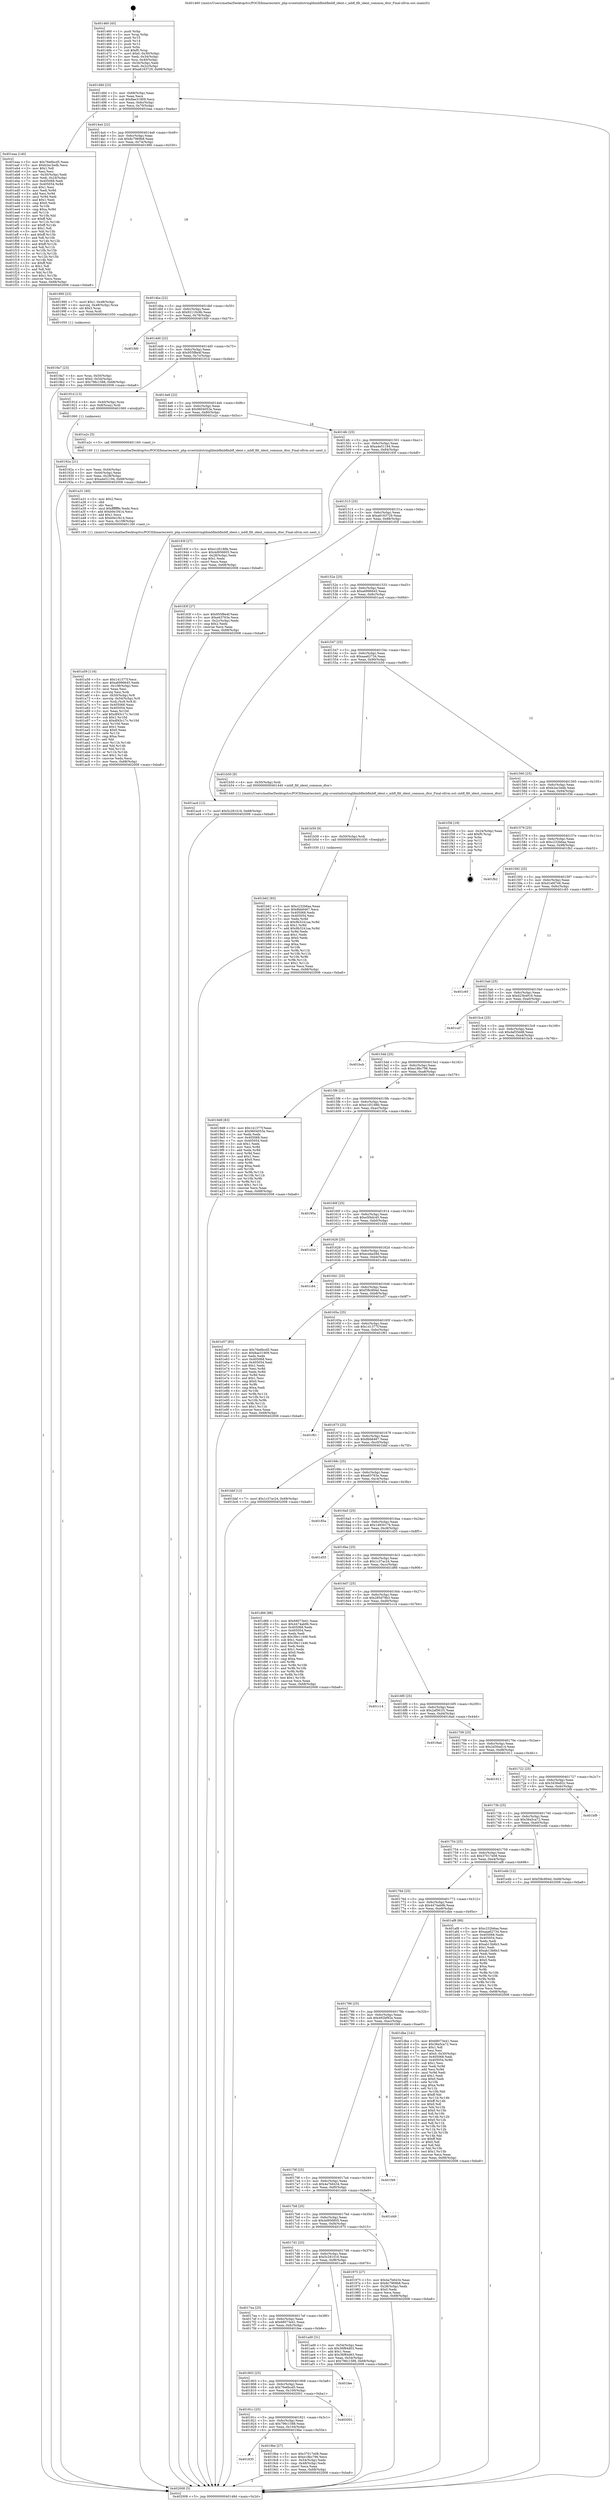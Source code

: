 digraph "0x401460" {
  label = "0x401460 (/mnt/c/Users/mathe/Desktop/tcc/POCII/binaries/extr_php-srcextmbstringlibmbflmbflmbfl_ident.c_mbfl_filt_ident_common_dtor_Final-ollvm.out::main(0))"
  labelloc = "t"
  node[shape=record]

  Entry [label="",width=0.3,height=0.3,shape=circle,fillcolor=black,style=filled]
  "0x40148d" [label="{
     0x40148d [23]\l
     | [instrs]\l
     &nbsp;&nbsp;0x40148d \<+3\>: mov -0x68(%rbp),%eax\l
     &nbsp;&nbsp;0x401490 \<+2\>: mov %eax,%ecx\l
     &nbsp;&nbsp;0x401492 \<+6\>: sub $0x8ae31909,%ecx\l
     &nbsp;&nbsp;0x401498 \<+3\>: mov %eax,-0x6c(%rbp)\l
     &nbsp;&nbsp;0x40149b \<+3\>: mov %ecx,-0x70(%rbp)\l
     &nbsp;&nbsp;0x40149e \<+6\>: je 0000000000401eaa \<main+0xa4a\>\l
  }"]
  "0x401eaa" [label="{
     0x401eaa [140]\l
     | [instrs]\l
     &nbsp;&nbsp;0x401eaa \<+5\>: mov $0x76e6bcd5,%eax\l
     &nbsp;&nbsp;0x401eaf \<+5\>: mov $0xb2ec3edb,%ecx\l
     &nbsp;&nbsp;0x401eb4 \<+2\>: mov $0x1,%dl\l
     &nbsp;&nbsp;0x401eb6 \<+2\>: xor %esi,%esi\l
     &nbsp;&nbsp;0x401eb8 \<+3\>: mov -0x30(%rbp),%edi\l
     &nbsp;&nbsp;0x401ebb \<+3\>: mov %edi,-0x24(%rbp)\l
     &nbsp;&nbsp;0x401ebe \<+7\>: mov 0x405068,%edi\l
     &nbsp;&nbsp;0x401ec5 \<+8\>: mov 0x405054,%r8d\l
     &nbsp;&nbsp;0x401ecd \<+3\>: sub $0x1,%esi\l
     &nbsp;&nbsp;0x401ed0 \<+3\>: mov %edi,%r9d\l
     &nbsp;&nbsp;0x401ed3 \<+3\>: add %esi,%r9d\l
     &nbsp;&nbsp;0x401ed6 \<+4\>: imul %r9d,%edi\l
     &nbsp;&nbsp;0x401eda \<+3\>: and $0x1,%edi\l
     &nbsp;&nbsp;0x401edd \<+3\>: cmp $0x0,%edi\l
     &nbsp;&nbsp;0x401ee0 \<+4\>: sete %r10b\l
     &nbsp;&nbsp;0x401ee4 \<+4\>: cmp $0xa,%r8d\l
     &nbsp;&nbsp;0x401ee8 \<+4\>: setl %r11b\l
     &nbsp;&nbsp;0x401eec \<+3\>: mov %r10b,%bl\l
     &nbsp;&nbsp;0x401eef \<+3\>: xor $0xff,%bl\l
     &nbsp;&nbsp;0x401ef2 \<+3\>: mov %r11b,%r14b\l
     &nbsp;&nbsp;0x401ef5 \<+4\>: xor $0xff,%r14b\l
     &nbsp;&nbsp;0x401ef9 \<+3\>: xor $0x1,%dl\l
     &nbsp;&nbsp;0x401efc \<+3\>: mov %bl,%r15b\l
     &nbsp;&nbsp;0x401eff \<+4\>: and $0xff,%r15b\l
     &nbsp;&nbsp;0x401f03 \<+3\>: and %dl,%r10b\l
     &nbsp;&nbsp;0x401f06 \<+3\>: mov %r14b,%r12b\l
     &nbsp;&nbsp;0x401f09 \<+4\>: and $0xff,%r12b\l
     &nbsp;&nbsp;0x401f0d \<+3\>: and %dl,%r11b\l
     &nbsp;&nbsp;0x401f10 \<+3\>: or %r10b,%r15b\l
     &nbsp;&nbsp;0x401f13 \<+3\>: or %r11b,%r12b\l
     &nbsp;&nbsp;0x401f16 \<+3\>: xor %r12b,%r15b\l
     &nbsp;&nbsp;0x401f19 \<+3\>: or %r14b,%bl\l
     &nbsp;&nbsp;0x401f1c \<+3\>: xor $0xff,%bl\l
     &nbsp;&nbsp;0x401f1f \<+3\>: or $0x1,%dl\l
     &nbsp;&nbsp;0x401f22 \<+2\>: and %dl,%bl\l
     &nbsp;&nbsp;0x401f24 \<+3\>: or %bl,%r15b\l
     &nbsp;&nbsp;0x401f27 \<+4\>: test $0x1,%r15b\l
     &nbsp;&nbsp;0x401f2b \<+3\>: cmovne %ecx,%eax\l
     &nbsp;&nbsp;0x401f2e \<+3\>: mov %eax,-0x68(%rbp)\l
     &nbsp;&nbsp;0x401f31 \<+5\>: jmp 0000000000402008 \<main+0xba8\>\l
  }"]
  "0x4014a4" [label="{
     0x4014a4 [22]\l
     | [instrs]\l
     &nbsp;&nbsp;0x4014a4 \<+5\>: jmp 00000000004014a9 \<main+0x49\>\l
     &nbsp;&nbsp;0x4014a9 \<+3\>: mov -0x6c(%rbp),%eax\l
     &nbsp;&nbsp;0x4014ac \<+5\>: sub $0x8c7969b8,%eax\l
     &nbsp;&nbsp;0x4014b1 \<+3\>: mov %eax,-0x74(%rbp)\l
     &nbsp;&nbsp;0x4014b4 \<+6\>: je 0000000000401990 \<main+0x530\>\l
  }"]
  Exit [label="",width=0.3,height=0.3,shape=circle,fillcolor=black,style=filled,peripheries=2]
  "0x401990" [label="{
     0x401990 [23]\l
     | [instrs]\l
     &nbsp;&nbsp;0x401990 \<+7\>: movl $0x1,-0x48(%rbp)\l
     &nbsp;&nbsp;0x401997 \<+4\>: movslq -0x48(%rbp),%rax\l
     &nbsp;&nbsp;0x40199b \<+4\>: shl $0x3,%rax\l
     &nbsp;&nbsp;0x40199f \<+3\>: mov %rax,%rdi\l
     &nbsp;&nbsp;0x4019a2 \<+5\>: call 0000000000401050 \<malloc@plt\>\l
     | [calls]\l
     &nbsp;&nbsp;0x401050 \{1\} (unknown)\l
  }"]
  "0x4014ba" [label="{
     0x4014ba [22]\l
     | [instrs]\l
     &nbsp;&nbsp;0x4014ba \<+5\>: jmp 00000000004014bf \<main+0x5f\>\l
     &nbsp;&nbsp;0x4014bf \<+3\>: mov -0x6c(%rbp),%eax\l
     &nbsp;&nbsp;0x4014c2 \<+5\>: sub $0x92110c9b,%eax\l
     &nbsp;&nbsp;0x4014c7 \<+3\>: mov %eax,-0x78(%rbp)\l
     &nbsp;&nbsp;0x4014ca \<+6\>: je 0000000000401fd0 \<main+0xb70\>\l
  }"]
  "0x401b62" [label="{
     0x401b62 [93]\l
     | [instrs]\l
     &nbsp;&nbsp;0x401b62 \<+5\>: mov $0xc232b6aa,%eax\l
     &nbsp;&nbsp;0x401b67 \<+5\>: mov $0x8bb6467,%ecx\l
     &nbsp;&nbsp;0x401b6c \<+7\>: mov 0x405068,%edx\l
     &nbsp;&nbsp;0x401b73 \<+7\>: mov 0x405054,%esi\l
     &nbsp;&nbsp;0x401b7a \<+3\>: mov %edx,%r8d\l
     &nbsp;&nbsp;0x401b7d \<+7\>: sub $0x9b3241aa,%r8d\l
     &nbsp;&nbsp;0x401b84 \<+4\>: sub $0x1,%r8d\l
     &nbsp;&nbsp;0x401b88 \<+7\>: add $0x9b3241aa,%r8d\l
     &nbsp;&nbsp;0x401b8f \<+4\>: imul %r8d,%edx\l
     &nbsp;&nbsp;0x401b93 \<+3\>: and $0x1,%edx\l
     &nbsp;&nbsp;0x401b96 \<+3\>: cmp $0x0,%edx\l
     &nbsp;&nbsp;0x401b99 \<+4\>: sete %r9b\l
     &nbsp;&nbsp;0x401b9d \<+3\>: cmp $0xa,%esi\l
     &nbsp;&nbsp;0x401ba0 \<+4\>: setl %r10b\l
     &nbsp;&nbsp;0x401ba4 \<+3\>: mov %r9b,%r11b\l
     &nbsp;&nbsp;0x401ba7 \<+3\>: and %r10b,%r11b\l
     &nbsp;&nbsp;0x401baa \<+3\>: xor %r10b,%r9b\l
     &nbsp;&nbsp;0x401bad \<+3\>: or %r9b,%r11b\l
     &nbsp;&nbsp;0x401bb0 \<+4\>: test $0x1,%r11b\l
     &nbsp;&nbsp;0x401bb4 \<+3\>: cmovne %ecx,%eax\l
     &nbsp;&nbsp;0x401bb7 \<+3\>: mov %eax,-0x68(%rbp)\l
     &nbsp;&nbsp;0x401bba \<+5\>: jmp 0000000000402008 \<main+0xba8\>\l
  }"]
  "0x401fd0" [label="{
     0x401fd0\l
  }", style=dashed]
  "0x4014d0" [label="{
     0x4014d0 [22]\l
     | [instrs]\l
     &nbsp;&nbsp;0x4014d0 \<+5\>: jmp 00000000004014d5 \<main+0x75\>\l
     &nbsp;&nbsp;0x4014d5 \<+3\>: mov -0x6c(%rbp),%eax\l
     &nbsp;&nbsp;0x4014d8 \<+5\>: sub $0x955f8e4f,%eax\l
     &nbsp;&nbsp;0x4014dd \<+3\>: mov %eax,-0x7c(%rbp)\l
     &nbsp;&nbsp;0x4014e0 \<+6\>: je 000000000040191d \<main+0x4bd\>\l
  }"]
  "0x401b59" [label="{
     0x401b59 [9]\l
     | [instrs]\l
     &nbsp;&nbsp;0x401b59 \<+4\>: mov -0x50(%rbp),%rdi\l
     &nbsp;&nbsp;0x401b5d \<+5\>: call 0000000000401030 \<free@plt\>\l
     | [calls]\l
     &nbsp;&nbsp;0x401030 \{1\} (unknown)\l
  }"]
  "0x40191d" [label="{
     0x40191d [13]\l
     | [instrs]\l
     &nbsp;&nbsp;0x40191d \<+4\>: mov -0x40(%rbp),%rax\l
     &nbsp;&nbsp;0x401921 \<+4\>: mov 0x8(%rax),%rdi\l
     &nbsp;&nbsp;0x401925 \<+5\>: call 0000000000401060 \<atoi@plt\>\l
     | [calls]\l
     &nbsp;&nbsp;0x401060 \{1\} (unknown)\l
  }"]
  "0x4014e6" [label="{
     0x4014e6 [22]\l
     | [instrs]\l
     &nbsp;&nbsp;0x4014e6 \<+5\>: jmp 00000000004014eb \<main+0x8b\>\l
     &nbsp;&nbsp;0x4014eb \<+3\>: mov -0x6c(%rbp),%eax\l
     &nbsp;&nbsp;0x4014ee \<+5\>: sub $0x9604053e,%eax\l
     &nbsp;&nbsp;0x4014f3 \<+3\>: mov %eax,-0x80(%rbp)\l
     &nbsp;&nbsp;0x4014f6 \<+6\>: je 0000000000401a2c \<main+0x5cc\>\l
  }"]
  "0x401a59" [label="{
     0x401a59 [116]\l
     | [instrs]\l
     &nbsp;&nbsp;0x401a59 \<+5\>: mov $0x141377f,%ecx\l
     &nbsp;&nbsp;0x401a5e \<+5\>: mov $0xa6996645,%edx\l
     &nbsp;&nbsp;0x401a63 \<+6\>: mov -0x108(%rbp),%esi\l
     &nbsp;&nbsp;0x401a69 \<+3\>: imul %eax,%esi\l
     &nbsp;&nbsp;0x401a6c \<+3\>: movslq %esi,%rdi\l
     &nbsp;&nbsp;0x401a6f \<+4\>: mov -0x50(%rbp),%r8\l
     &nbsp;&nbsp;0x401a73 \<+4\>: movslq -0x54(%rbp),%r9\l
     &nbsp;&nbsp;0x401a77 \<+4\>: mov %rdi,(%r8,%r9,8)\l
     &nbsp;&nbsp;0x401a7b \<+7\>: mov 0x405068,%eax\l
     &nbsp;&nbsp;0x401a82 \<+7\>: mov 0x405054,%esi\l
     &nbsp;&nbsp;0x401a89 \<+3\>: mov %eax,%r10d\l
     &nbsp;&nbsp;0x401a8c \<+7\>: add $0xdf45c17c,%r10d\l
     &nbsp;&nbsp;0x401a93 \<+4\>: sub $0x1,%r10d\l
     &nbsp;&nbsp;0x401a97 \<+7\>: sub $0xdf45c17c,%r10d\l
     &nbsp;&nbsp;0x401a9e \<+4\>: imul %r10d,%eax\l
     &nbsp;&nbsp;0x401aa2 \<+3\>: and $0x1,%eax\l
     &nbsp;&nbsp;0x401aa5 \<+3\>: cmp $0x0,%eax\l
     &nbsp;&nbsp;0x401aa8 \<+4\>: sete %r11b\l
     &nbsp;&nbsp;0x401aac \<+3\>: cmp $0xa,%esi\l
     &nbsp;&nbsp;0x401aaf \<+3\>: setl %bl\l
     &nbsp;&nbsp;0x401ab2 \<+3\>: mov %r11b,%r14b\l
     &nbsp;&nbsp;0x401ab5 \<+3\>: and %bl,%r14b\l
     &nbsp;&nbsp;0x401ab8 \<+3\>: xor %bl,%r11b\l
     &nbsp;&nbsp;0x401abb \<+3\>: or %r11b,%r14b\l
     &nbsp;&nbsp;0x401abe \<+4\>: test $0x1,%r14b\l
     &nbsp;&nbsp;0x401ac2 \<+3\>: cmovne %edx,%ecx\l
     &nbsp;&nbsp;0x401ac5 \<+3\>: mov %ecx,-0x68(%rbp)\l
     &nbsp;&nbsp;0x401ac8 \<+5\>: jmp 0000000000402008 \<main+0xba8\>\l
  }"]
  "0x401a2c" [label="{
     0x401a2c [5]\l
     | [instrs]\l
     &nbsp;&nbsp;0x401a2c \<+5\>: call 0000000000401160 \<next_i\>\l
     | [calls]\l
     &nbsp;&nbsp;0x401160 \{1\} (/mnt/c/Users/mathe/Desktop/tcc/POCII/binaries/extr_php-srcextmbstringlibmbflmbflmbfl_ident.c_mbfl_filt_ident_common_dtor_Final-ollvm.out::next_i)\l
  }"]
  "0x4014fc" [label="{
     0x4014fc [25]\l
     | [instrs]\l
     &nbsp;&nbsp;0x4014fc \<+5\>: jmp 0000000000401501 \<main+0xa1\>\l
     &nbsp;&nbsp;0x401501 \<+3\>: mov -0x6c(%rbp),%eax\l
     &nbsp;&nbsp;0x401504 \<+5\>: sub $0xa4e51194,%eax\l
     &nbsp;&nbsp;0x401509 \<+6\>: mov %eax,-0x84(%rbp)\l
     &nbsp;&nbsp;0x40150f \<+6\>: je 000000000040193f \<main+0x4df\>\l
  }"]
  "0x401a31" [label="{
     0x401a31 [40]\l
     | [instrs]\l
     &nbsp;&nbsp;0x401a31 \<+5\>: mov $0x2,%ecx\l
     &nbsp;&nbsp;0x401a36 \<+1\>: cltd\l
     &nbsp;&nbsp;0x401a37 \<+2\>: idiv %ecx\l
     &nbsp;&nbsp;0x401a39 \<+6\>: imul $0xfffffffe,%edx,%ecx\l
     &nbsp;&nbsp;0x401a3f \<+6\>: add $0xb0e1f414,%ecx\l
     &nbsp;&nbsp;0x401a45 \<+3\>: add $0x1,%ecx\l
     &nbsp;&nbsp;0x401a48 \<+6\>: sub $0xb0e1f414,%ecx\l
     &nbsp;&nbsp;0x401a4e \<+6\>: mov %ecx,-0x108(%rbp)\l
     &nbsp;&nbsp;0x401a54 \<+5\>: call 0000000000401160 \<next_i\>\l
     | [calls]\l
     &nbsp;&nbsp;0x401160 \{1\} (/mnt/c/Users/mathe/Desktop/tcc/POCII/binaries/extr_php-srcextmbstringlibmbflmbflmbfl_ident.c_mbfl_filt_ident_common_dtor_Final-ollvm.out::next_i)\l
  }"]
  "0x40193f" [label="{
     0x40193f [27]\l
     | [instrs]\l
     &nbsp;&nbsp;0x40193f \<+5\>: mov $0xe1d5188b,%eax\l
     &nbsp;&nbsp;0x401944 \<+5\>: mov $0x4d956605,%ecx\l
     &nbsp;&nbsp;0x401949 \<+3\>: mov -0x28(%rbp),%edx\l
     &nbsp;&nbsp;0x40194c \<+3\>: cmp $0x1,%edx\l
     &nbsp;&nbsp;0x40194f \<+3\>: cmovl %ecx,%eax\l
     &nbsp;&nbsp;0x401952 \<+3\>: mov %eax,-0x68(%rbp)\l
     &nbsp;&nbsp;0x401955 \<+5\>: jmp 0000000000402008 \<main+0xba8\>\l
  }"]
  "0x401515" [label="{
     0x401515 [25]\l
     | [instrs]\l
     &nbsp;&nbsp;0x401515 \<+5\>: jmp 000000000040151a \<main+0xba\>\l
     &nbsp;&nbsp;0x40151a \<+3\>: mov -0x6c(%rbp),%eax\l
     &nbsp;&nbsp;0x40151d \<+5\>: sub $0xa6163729,%eax\l
     &nbsp;&nbsp;0x401522 \<+6\>: mov %eax,-0x88(%rbp)\l
     &nbsp;&nbsp;0x401528 \<+6\>: je 000000000040183f \<main+0x3df\>\l
  }"]
  "0x401835" [label="{
     0x401835\l
  }", style=dashed]
  "0x40183f" [label="{
     0x40183f [27]\l
     | [instrs]\l
     &nbsp;&nbsp;0x40183f \<+5\>: mov $0x955f8e4f,%eax\l
     &nbsp;&nbsp;0x401844 \<+5\>: mov $0xe63763e,%ecx\l
     &nbsp;&nbsp;0x401849 \<+3\>: mov -0x2c(%rbp),%edx\l
     &nbsp;&nbsp;0x40184c \<+3\>: cmp $0x2,%edx\l
     &nbsp;&nbsp;0x40184f \<+3\>: cmovne %ecx,%eax\l
     &nbsp;&nbsp;0x401852 \<+3\>: mov %eax,-0x68(%rbp)\l
     &nbsp;&nbsp;0x401855 \<+5\>: jmp 0000000000402008 \<main+0xba8\>\l
  }"]
  "0x40152e" [label="{
     0x40152e [25]\l
     | [instrs]\l
     &nbsp;&nbsp;0x40152e \<+5\>: jmp 0000000000401533 \<main+0xd3\>\l
     &nbsp;&nbsp;0x401533 \<+3\>: mov -0x6c(%rbp),%eax\l
     &nbsp;&nbsp;0x401536 \<+5\>: sub $0xa6996645,%eax\l
     &nbsp;&nbsp;0x40153b \<+6\>: mov %eax,-0x8c(%rbp)\l
     &nbsp;&nbsp;0x401541 \<+6\>: je 0000000000401acd \<main+0x66d\>\l
  }"]
  "0x402008" [label="{
     0x402008 [5]\l
     | [instrs]\l
     &nbsp;&nbsp;0x402008 \<+5\>: jmp 000000000040148d \<main+0x2d\>\l
  }"]
  "0x401460" [label="{
     0x401460 [45]\l
     | [instrs]\l
     &nbsp;&nbsp;0x401460 \<+1\>: push %rbp\l
     &nbsp;&nbsp;0x401461 \<+3\>: mov %rsp,%rbp\l
     &nbsp;&nbsp;0x401464 \<+2\>: push %r15\l
     &nbsp;&nbsp;0x401466 \<+2\>: push %r14\l
     &nbsp;&nbsp;0x401468 \<+2\>: push %r12\l
     &nbsp;&nbsp;0x40146a \<+1\>: push %rbx\l
     &nbsp;&nbsp;0x40146b \<+7\>: sub $0xf0,%rsp\l
     &nbsp;&nbsp;0x401472 \<+7\>: movl $0x0,-0x30(%rbp)\l
     &nbsp;&nbsp;0x401479 \<+3\>: mov %edi,-0x34(%rbp)\l
     &nbsp;&nbsp;0x40147c \<+4\>: mov %rsi,-0x40(%rbp)\l
     &nbsp;&nbsp;0x401480 \<+3\>: mov -0x34(%rbp),%edi\l
     &nbsp;&nbsp;0x401483 \<+3\>: mov %edi,-0x2c(%rbp)\l
     &nbsp;&nbsp;0x401486 \<+7\>: movl $0xa6163729,-0x68(%rbp)\l
  }"]
  "0x40192a" [label="{
     0x40192a [21]\l
     | [instrs]\l
     &nbsp;&nbsp;0x40192a \<+3\>: mov %eax,-0x44(%rbp)\l
     &nbsp;&nbsp;0x40192d \<+3\>: mov -0x44(%rbp),%eax\l
     &nbsp;&nbsp;0x401930 \<+3\>: mov %eax,-0x28(%rbp)\l
     &nbsp;&nbsp;0x401933 \<+7\>: movl $0xa4e51194,-0x68(%rbp)\l
     &nbsp;&nbsp;0x40193a \<+5\>: jmp 0000000000402008 \<main+0xba8\>\l
  }"]
  "0x4019be" [label="{
     0x4019be [27]\l
     | [instrs]\l
     &nbsp;&nbsp;0x4019be \<+5\>: mov $0x37017e08,%eax\l
     &nbsp;&nbsp;0x4019c3 \<+5\>: mov $0xe18bc796,%ecx\l
     &nbsp;&nbsp;0x4019c8 \<+3\>: mov -0x54(%rbp),%edx\l
     &nbsp;&nbsp;0x4019cb \<+3\>: cmp -0x48(%rbp),%edx\l
     &nbsp;&nbsp;0x4019ce \<+3\>: cmovl %ecx,%eax\l
     &nbsp;&nbsp;0x4019d1 \<+3\>: mov %eax,-0x68(%rbp)\l
     &nbsp;&nbsp;0x4019d4 \<+5\>: jmp 0000000000402008 \<main+0xba8\>\l
  }"]
  "0x401acd" [label="{
     0x401acd [12]\l
     | [instrs]\l
     &nbsp;&nbsp;0x401acd \<+7\>: movl $0x5c281016,-0x68(%rbp)\l
     &nbsp;&nbsp;0x401ad4 \<+5\>: jmp 0000000000402008 \<main+0xba8\>\l
  }"]
  "0x401547" [label="{
     0x401547 [25]\l
     | [instrs]\l
     &nbsp;&nbsp;0x401547 \<+5\>: jmp 000000000040154c \<main+0xec\>\l
     &nbsp;&nbsp;0x40154c \<+3\>: mov -0x6c(%rbp),%eax\l
     &nbsp;&nbsp;0x40154f \<+5\>: sub $0xaaa62734,%eax\l
     &nbsp;&nbsp;0x401554 \<+6\>: mov %eax,-0x90(%rbp)\l
     &nbsp;&nbsp;0x40155a \<+6\>: je 0000000000401b50 \<main+0x6f0\>\l
  }"]
  "0x40181c" [label="{
     0x40181c [25]\l
     | [instrs]\l
     &nbsp;&nbsp;0x40181c \<+5\>: jmp 0000000000401821 \<main+0x3c1\>\l
     &nbsp;&nbsp;0x401821 \<+3\>: mov -0x6c(%rbp),%eax\l
     &nbsp;&nbsp;0x401824 \<+5\>: sub $0x796c1588,%eax\l
     &nbsp;&nbsp;0x401829 \<+6\>: mov %eax,-0x104(%rbp)\l
     &nbsp;&nbsp;0x40182f \<+6\>: je 00000000004019be \<main+0x55e\>\l
  }"]
  "0x401b50" [label="{
     0x401b50 [9]\l
     | [instrs]\l
     &nbsp;&nbsp;0x401b50 \<+4\>: mov -0x50(%rbp),%rdi\l
     &nbsp;&nbsp;0x401b54 \<+5\>: call 0000000000401440 \<mbfl_filt_ident_common_dtor\>\l
     | [calls]\l
     &nbsp;&nbsp;0x401440 \{1\} (/mnt/c/Users/mathe/Desktop/tcc/POCII/binaries/extr_php-srcextmbstringlibmbflmbflmbfl_ident.c_mbfl_filt_ident_common_dtor_Final-ollvm.out::mbfl_filt_ident_common_dtor)\l
  }"]
  "0x401560" [label="{
     0x401560 [25]\l
     | [instrs]\l
     &nbsp;&nbsp;0x401560 \<+5\>: jmp 0000000000401565 \<main+0x105\>\l
     &nbsp;&nbsp;0x401565 \<+3\>: mov -0x6c(%rbp),%eax\l
     &nbsp;&nbsp;0x401568 \<+5\>: sub $0xb2ec3edb,%eax\l
     &nbsp;&nbsp;0x40156d \<+6\>: mov %eax,-0x94(%rbp)\l
     &nbsp;&nbsp;0x401573 \<+6\>: je 0000000000401f36 \<main+0xad6\>\l
  }"]
  "0x402001" [label="{
     0x402001\l
  }", style=dashed]
  "0x401f36" [label="{
     0x401f36 [19]\l
     | [instrs]\l
     &nbsp;&nbsp;0x401f36 \<+3\>: mov -0x24(%rbp),%eax\l
     &nbsp;&nbsp;0x401f39 \<+7\>: add $0xf0,%rsp\l
     &nbsp;&nbsp;0x401f40 \<+1\>: pop %rbx\l
     &nbsp;&nbsp;0x401f41 \<+2\>: pop %r12\l
     &nbsp;&nbsp;0x401f43 \<+2\>: pop %r14\l
     &nbsp;&nbsp;0x401f45 \<+2\>: pop %r15\l
     &nbsp;&nbsp;0x401f47 \<+1\>: pop %rbp\l
     &nbsp;&nbsp;0x401f48 \<+1\>: ret\l
  }"]
  "0x401579" [label="{
     0x401579 [25]\l
     | [instrs]\l
     &nbsp;&nbsp;0x401579 \<+5\>: jmp 000000000040157e \<main+0x11e\>\l
     &nbsp;&nbsp;0x40157e \<+3\>: mov -0x6c(%rbp),%eax\l
     &nbsp;&nbsp;0x401581 \<+5\>: sub $0xc232b6aa,%eax\l
     &nbsp;&nbsp;0x401586 \<+6\>: mov %eax,-0x98(%rbp)\l
     &nbsp;&nbsp;0x40158c \<+6\>: je 0000000000401fb2 \<main+0xb52\>\l
  }"]
  "0x401803" [label="{
     0x401803 [25]\l
     | [instrs]\l
     &nbsp;&nbsp;0x401803 \<+5\>: jmp 0000000000401808 \<main+0x3a8\>\l
     &nbsp;&nbsp;0x401808 \<+3\>: mov -0x6c(%rbp),%eax\l
     &nbsp;&nbsp;0x40180b \<+5\>: sub $0x76e6bcd5,%eax\l
     &nbsp;&nbsp;0x401810 \<+6\>: mov %eax,-0x100(%rbp)\l
     &nbsp;&nbsp;0x401816 \<+6\>: je 0000000000402001 \<main+0xba1\>\l
  }"]
  "0x401fb2" [label="{
     0x401fb2\l
  }", style=dashed]
  "0x401592" [label="{
     0x401592 [25]\l
     | [instrs]\l
     &nbsp;&nbsp;0x401592 \<+5\>: jmp 0000000000401597 \<main+0x137\>\l
     &nbsp;&nbsp;0x401597 \<+3\>: mov -0x6c(%rbp),%eax\l
     &nbsp;&nbsp;0x40159a \<+5\>: sub $0xd1efd7e8,%eax\l
     &nbsp;&nbsp;0x40159f \<+6\>: mov %eax,-0x9c(%rbp)\l
     &nbsp;&nbsp;0x4015a5 \<+6\>: je 0000000000401c65 \<main+0x805\>\l
  }"]
  "0x401fee" [label="{
     0x401fee\l
  }", style=dashed]
  "0x401c65" [label="{
     0x401c65\l
  }", style=dashed]
  "0x4015ab" [label="{
     0x4015ab [25]\l
     | [instrs]\l
     &nbsp;&nbsp;0x4015ab \<+5\>: jmp 00000000004015b0 \<main+0x150\>\l
     &nbsp;&nbsp;0x4015b0 \<+3\>: mov -0x6c(%rbp),%eax\l
     &nbsp;&nbsp;0x4015b3 \<+5\>: sub $0xd23b4916,%eax\l
     &nbsp;&nbsp;0x4015b8 \<+6\>: mov %eax,-0xa0(%rbp)\l
     &nbsp;&nbsp;0x4015be \<+6\>: je 0000000000401cd7 \<main+0x877\>\l
  }"]
  "0x4017ea" [label="{
     0x4017ea [25]\l
     | [instrs]\l
     &nbsp;&nbsp;0x4017ea \<+5\>: jmp 00000000004017ef \<main+0x38f\>\l
     &nbsp;&nbsp;0x4017ef \<+3\>: mov -0x6c(%rbp),%eax\l
     &nbsp;&nbsp;0x4017f2 \<+5\>: sub $0x68073e41,%eax\l
     &nbsp;&nbsp;0x4017f7 \<+6\>: mov %eax,-0xfc(%rbp)\l
     &nbsp;&nbsp;0x4017fd \<+6\>: je 0000000000401fee \<main+0xb8e\>\l
  }"]
  "0x401cd7" [label="{
     0x401cd7\l
  }", style=dashed]
  "0x4015c4" [label="{
     0x4015c4 [25]\l
     | [instrs]\l
     &nbsp;&nbsp;0x4015c4 \<+5\>: jmp 00000000004015c9 \<main+0x169\>\l
     &nbsp;&nbsp;0x4015c9 \<+3\>: mov -0x6c(%rbp),%eax\l
     &nbsp;&nbsp;0x4015cc \<+5\>: sub $0xdaf35dd8,%eax\l
     &nbsp;&nbsp;0x4015d1 \<+6\>: mov %eax,-0xa4(%rbp)\l
     &nbsp;&nbsp;0x4015d7 \<+6\>: je 0000000000401bcb \<main+0x76b\>\l
  }"]
  "0x401ad9" [label="{
     0x401ad9 [31]\l
     | [instrs]\l
     &nbsp;&nbsp;0x401ad9 \<+3\>: mov -0x54(%rbp),%eax\l
     &nbsp;&nbsp;0x401adc \<+5\>: sub $0x36f84d63,%eax\l
     &nbsp;&nbsp;0x401ae1 \<+3\>: add $0x1,%eax\l
     &nbsp;&nbsp;0x401ae4 \<+5\>: add $0x36f84d63,%eax\l
     &nbsp;&nbsp;0x401ae9 \<+3\>: mov %eax,-0x54(%rbp)\l
     &nbsp;&nbsp;0x401aec \<+7\>: movl $0x796c1588,-0x68(%rbp)\l
     &nbsp;&nbsp;0x401af3 \<+5\>: jmp 0000000000402008 \<main+0xba8\>\l
  }"]
  "0x401bcb" [label="{
     0x401bcb\l
  }", style=dashed]
  "0x4015dd" [label="{
     0x4015dd [25]\l
     | [instrs]\l
     &nbsp;&nbsp;0x4015dd \<+5\>: jmp 00000000004015e2 \<main+0x182\>\l
     &nbsp;&nbsp;0x4015e2 \<+3\>: mov -0x6c(%rbp),%eax\l
     &nbsp;&nbsp;0x4015e5 \<+5\>: sub $0xe18bc796,%eax\l
     &nbsp;&nbsp;0x4015ea \<+6\>: mov %eax,-0xa8(%rbp)\l
     &nbsp;&nbsp;0x4015f0 \<+6\>: je 00000000004019d9 \<main+0x579\>\l
  }"]
  "0x4019a7" [label="{
     0x4019a7 [23]\l
     | [instrs]\l
     &nbsp;&nbsp;0x4019a7 \<+4\>: mov %rax,-0x50(%rbp)\l
     &nbsp;&nbsp;0x4019ab \<+7\>: movl $0x0,-0x54(%rbp)\l
     &nbsp;&nbsp;0x4019b2 \<+7\>: movl $0x796c1588,-0x68(%rbp)\l
     &nbsp;&nbsp;0x4019b9 \<+5\>: jmp 0000000000402008 \<main+0xba8\>\l
  }"]
  "0x4019d9" [label="{
     0x4019d9 [83]\l
     | [instrs]\l
     &nbsp;&nbsp;0x4019d9 \<+5\>: mov $0x141377f,%eax\l
     &nbsp;&nbsp;0x4019de \<+5\>: mov $0x9604053e,%ecx\l
     &nbsp;&nbsp;0x4019e3 \<+2\>: xor %edx,%edx\l
     &nbsp;&nbsp;0x4019e5 \<+7\>: mov 0x405068,%esi\l
     &nbsp;&nbsp;0x4019ec \<+7\>: mov 0x405054,%edi\l
     &nbsp;&nbsp;0x4019f3 \<+3\>: sub $0x1,%edx\l
     &nbsp;&nbsp;0x4019f6 \<+3\>: mov %esi,%r8d\l
     &nbsp;&nbsp;0x4019f9 \<+3\>: add %edx,%r8d\l
     &nbsp;&nbsp;0x4019fc \<+4\>: imul %r8d,%esi\l
     &nbsp;&nbsp;0x401a00 \<+3\>: and $0x1,%esi\l
     &nbsp;&nbsp;0x401a03 \<+3\>: cmp $0x0,%esi\l
     &nbsp;&nbsp;0x401a06 \<+4\>: sete %r9b\l
     &nbsp;&nbsp;0x401a0a \<+3\>: cmp $0xa,%edi\l
     &nbsp;&nbsp;0x401a0d \<+4\>: setl %r10b\l
     &nbsp;&nbsp;0x401a11 \<+3\>: mov %r9b,%r11b\l
     &nbsp;&nbsp;0x401a14 \<+3\>: and %r10b,%r11b\l
     &nbsp;&nbsp;0x401a17 \<+3\>: xor %r10b,%r9b\l
     &nbsp;&nbsp;0x401a1a \<+3\>: or %r9b,%r11b\l
     &nbsp;&nbsp;0x401a1d \<+4\>: test $0x1,%r11b\l
     &nbsp;&nbsp;0x401a21 \<+3\>: cmovne %ecx,%eax\l
     &nbsp;&nbsp;0x401a24 \<+3\>: mov %eax,-0x68(%rbp)\l
     &nbsp;&nbsp;0x401a27 \<+5\>: jmp 0000000000402008 \<main+0xba8\>\l
  }"]
  "0x4015f6" [label="{
     0x4015f6 [25]\l
     | [instrs]\l
     &nbsp;&nbsp;0x4015f6 \<+5\>: jmp 00000000004015fb \<main+0x19b\>\l
     &nbsp;&nbsp;0x4015fb \<+3\>: mov -0x6c(%rbp),%eax\l
     &nbsp;&nbsp;0x4015fe \<+5\>: sub $0xe1d5188b,%eax\l
     &nbsp;&nbsp;0x401603 \<+6\>: mov %eax,-0xac(%rbp)\l
     &nbsp;&nbsp;0x401609 \<+6\>: je 000000000040195a \<main+0x4fa\>\l
  }"]
  "0x4017d1" [label="{
     0x4017d1 [25]\l
     | [instrs]\l
     &nbsp;&nbsp;0x4017d1 \<+5\>: jmp 00000000004017d6 \<main+0x376\>\l
     &nbsp;&nbsp;0x4017d6 \<+3\>: mov -0x6c(%rbp),%eax\l
     &nbsp;&nbsp;0x4017d9 \<+5\>: sub $0x5c281016,%eax\l
     &nbsp;&nbsp;0x4017de \<+6\>: mov %eax,-0xf8(%rbp)\l
     &nbsp;&nbsp;0x4017e4 \<+6\>: je 0000000000401ad9 \<main+0x679\>\l
  }"]
  "0x40195a" [label="{
     0x40195a\l
  }", style=dashed]
  "0x40160f" [label="{
     0x40160f [25]\l
     | [instrs]\l
     &nbsp;&nbsp;0x40160f \<+5\>: jmp 0000000000401614 \<main+0x1b4\>\l
     &nbsp;&nbsp;0x401614 \<+3\>: mov -0x6c(%rbp),%eax\l
     &nbsp;&nbsp;0x401617 \<+5\>: sub $0xe5f4dc45,%eax\l
     &nbsp;&nbsp;0x40161c \<+6\>: mov %eax,-0xb0(%rbp)\l
     &nbsp;&nbsp;0x401622 \<+6\>: je 0000000000401d3d \<main+0x8dd\>\l
  }"]
  "0x401975" [label="{
     0x401975 [27]\l
     | [instrs]\l
     &nbsp;&nbsp;0x401975 \<+5\>: mov $0x4a7b6434,%eax\l
     &nbsp;&nbsp;0x40197a \<+5\>: mov $0x8c7969b8,%ecx\l
     &nbsp;&nbsp;0x40197f \<+3\>: mov -0x28(%rbp),%edx\l
     &nbsp;&nbsp;0x401982 \<+3\>: cmp $0x0,%edx\l
     &nbsp;&nbsp;0x401985 \<+3\>: cmove %ecx,%eax\l
     &nbsp;&nbsp;0x401988 \<+3\>: mov %eax,-0x68(%rbp)\l
     &nbsp;&nbsp;0x40198b \<+5\>: jmp 0000000000402008 \<main+0xba8\>\l
  }"]
  "0x401d3d" [label="{
     0x401d3d\l
  }", style=dashed]
  "0x401628" [label="{
     0x401628 [25]\l
     | [instrs]\l
     &nbsp;&nbsp;0x401628 \<+5\>: jmp 000000000040162d \<main+0x1cd\>\l
     &nbsp;&nbsp;0x40162d \<+3\>: mov -0x6c(%rbp),%eax\l
     &nbsp;&nbsp;0x401630 \<+5\>: sub $0xeceba58d,%eax\l
     &nbsp;&nbsp;0x401635 \<+6\>: mov %eax,-0xb4(%rbp)\l
     &nbsp;&nbsp;0x40163b \<+6\>: je 0000000000401c84 \<main+0x824\>\l
  }"]
  "0x4017b8" [label="{
     0x4017b8 [25]\l
     | [instrs]\l
     &nbsp;&nbsp;0x4017b8 \<+5\>: jmp 00000000004017bd \<main+0x35d\>\l
     &nbsp;&nbsp;0x4017bd \<+3\>: mov -0x6c(%rbp),%eax\l
     &nbsp;&nbsp;0x4017c0 \<+5\>: sub $0x4d956605,%eax\l
     &nbsp;&nbsp;0x4017c5 \<+6\>: mov %eax,-0xf4(%rbp)\l
     &nbsp;&nbsp;0x4017cb \<+6\>: je 0000000000401975 \<main+0x515\>\l
  }"]
  "0x401c84" [label="{
     0x401c84\l
  }", style=dashed]
  "0x401641" [label="{
     0x401641 [25]\l
     | [instrs]\l
     &nbsp;&nbsp;0x401641 \<+5\>: jmp 0000000000401646 \<main+0x1e6\>\l
     &nbsp;&nbsp;0x401646 \<+3\>: mov -0x6c(%rbp),%eax\l
     &nbsp;&nbsp;0x401649 \<+5\>: sub $0xf38c894d,%eax\l
     &nbsp;&nbsp;0x40164e \<+6\>: mov %eax,-0xb8(%rbp)\l
     &nbsp;&nbsp;0x401654 \<+6\>: je 0000000000401e57 \<main+0x9f7\>\l
  }"]
  "0x401d49" [label="{
     0x401d49\l
  }", style=dashed]
  "0x401e57" [label="{
     0x401e57 [83]\l
     | [instrs]\l
     &nbsp;&nbsp;0x401e57 \<+5\>: mov $0x76e6bcd5,%eax\l
     &nbsp;&nbsp;0x401e5c \<+5\>: mov $0x8ae31909,%ecx\l
     &nbsp;&nbsp;0x401e61 \<+2\>: xor %edx,%edx\l
     &nbsp;&nbsp;0x401e63 \<+7\>: mov 0x405068,%esi\l
     &nbsp;&nbsp;0x401e6a \<+7\>: mov 0x405054,%edi\l
     &nbsp;&nbsp;0x401e71 \<+3\>: sub $0x1,%edx\l
     &nbsp;&nbsp;0x401e74 \<+3\>: mov %esi,%r8d\l
     &nbsp;&nbsp;0x401e77 \<+3\>: add %edx,%r8d\l
     &nbsp;&nbsp;0x401e7a \<+4\>: imul %r8d,%esi\l
     &nbsp;&nbsp;0x401e7e \<+3\>: and $0x1,%esi\l
     &nbsp;&nbsp;0x401e81 \<+3\>: cmp $0x0,%esi\l
     &nbsp;&nbsp;0x401e84 \<+4\>: sete %r9b\l
     &nbsp;&nbsp;0x401e88 \<+3\>: cmp $0xa,%edi\l
     &nbsp;&nbsp;0x401e8b \<+4\>: setl %r10b\l
     &nbsp;&nbsp;0x401e8f \<+3\>: mov %r9b,%r11b\l
     &nbsp;&nbsp;0x401e92 \<+3\>: and %r10b,%r11b\l
     &nbsp;&nbsp;0x401e95 \<+3\>: xor %r10b,%r9b\l
     &nbsp;&nbsp;0x401e98 \<+3\>: or %r9b,%r11b\l
     &nbsp;&nbsp;0x401e9b \<+4\>: test $0x1,%r11b\l
     &nbsp;&nbsp;0x401e9f \<+3\>: cmovne %ecx,%eax\l
     &nbsp;&nbsp;0x401ea2 \<+3\>: mov %eax,-0x68(%rbp)\l
     &nbsp;&nbsp;0x401ea5 \<+5\>: jmp 0000000000402008 \<main+0xba8\>\l
  }"]
  "0x40165a" [label="{
     0x40165a [25]\l
     | [instrs]\l
     &nbsp;&nbsp;0x40165a \<+5\>: jmp 000000000040165f \<main+0x1ff\>\l
     &nbsp;&nbsp;0x40165f \<+3\>: mov -0x6c(%rbp),%eax\l
     &nbsp;&nbsp;0x401662 \<+5\>: sub $0x141377f,%eax\l
     &nbsp;&nbsp;0x401667 \<+6\>: mov %eax,-0xbc(%rbp)\l
     &nbsp;&nbsp;0x40166d \<+6\>: je 0000000000401f61 \<main+0xb01\>\l
  }"]
  "0x40179f" [label="{
     0x40179f [25]\l
     | [instrs]\l
     &nbsp;&nbsp;0x40179f \<+5\>: jmp 00000000004017a4 \<main+0x344\>\l
     &nbsp;&nbsp;0x4017a4 \<+3\>: mov -0x6c(%rbp),%eax\l
     &nbsp;&nbsp;0x4017a7 \<+5\>: sub $0x4a7b6434,%eax\l
     &nbsp;&nbsp;0x4017ac \<+6\>: mov %eax,-0xf0(%rbp)\l
     &nbsp;&nbsp;0x4017b2 \<+6\>: je 0000000000401d49 \<main+0x8e9\>\l
  }"]
  "0x401f61" [label="{
     0x401f61\l
  }", style=dashed]
  "0x401673" [label="{
     0x401673 [25]\l
     | [instrs]\l
     &nbsp;&nbsp;0x401673 \<+5\>: jmp 0000000000401678 \<main+0x218\>\l
     &nbsp;&nbsp;0x401678 \<+3\>: mov -0x6c(%rbp),%eax\l
     &nbsp;&nbsp;0x40167b \<+5\>: sub $0x8bb6467,%eax\l
     &nbsp;&nbsp;0x401680 \<+6\>: mov %eax,-0xc0(%rbp)\l
     &nbsp;&nbsp;0x401686 \<+6\>: je 0000000000401bbf \<main+0x75f\>\l
  }"]
  "0x401f49" [label="{
     0x401f49\l
  }", style=dashed]
  "0x401bbf" [label="{
     0x401bbf [12]\l
     | [instrs]\l
     &nbsp;&nbsp;0x401bbf \<+7\>: movl $0x1c37ac24,-0x68(%rbp)\l
     &nbsp;&nbsp;0x401bc6 \<+5\>: jmp 0000000000402008 \<main+0xba8\>\l
  }"]
  "0x40168c" [label="{
     0x40168c [25]\l
     | [instrs]\l
     &nbsp;&nbsp;0x40168c \<+5\>: jmp 0000000000401691 \<main+0x231\>\l
     &nbsp;&nbsp;0x401691 \<+3\>: mov -0x6c(%rbp),%eax\l
     &nbsp;&nbsp;0x401694 \<+5\>: sub $0xe63763e,%eax\l
     &nbsp;&nbsp;0x401699 \<+6\>: mov %eax,-0xc4(%rbp)\l
     &nbsp;&nbsp;0x40169f \<+6\>: je 000000000040185a \<main+0x3fa\>\l
  }"]
  "0x401786" [label="{
     0x401786 [25]\l
     | [instrs]\l
     &nbsp;&nbsp;0x401786 \<+5\>: jmp 000000000040178b \<main+0x32b\>\l
     &nbsp;&nbsp;0x40178b \<+3\>: mov -0x6c(%rbp),%eax\l
     &nbsp;&nbsp;0x40178e \<+5\>: sub $0x492bf92e,%eax\l
     &nbsp;&nbsp;0x401793 \<+6\>: mov %eax,-0xec(%rbp)\l
     &nbsp;&nbsp;0x401799 \<+6\>: je 0000000000401f49 \<main+0xae9\>\l
  }"]
  "0x40185a" [label="{
     0x40185a\l
  }", style=dashed]
  "0x4016a5" [label="{
     0x4016a5 [25]\l
     | [instrs]\l
     &nbsp;&nbsp;0x4016a5 \<+5\>: jmp 00000000004016aa \<main+0x24a\>\l
     &nbsp;&nbsp;0x4016aa \<+3\>: mov -0x6c(%rbp),%eax\l
     &nbsp;&nbsp;0x4016ad \<+5\>: sub $0x14830176,%eax\l
     &nbsp;&nbsp;0x4016b2 \<+6\>: mov %eax,-0xc8(%rbp)\l
     &nbsp;&nbsp;0x4016b8 \<+6\>: je 0000000000401d55 \<main+0x8f5\>\l
  }"]
  "0x401dbe" [label="{
     0x401dbe [141]\l
     | [instrs]\l
     &nbsp;&nbsp;0x401dbe \<+5\>: mov $0x68073e41,%eax\l
     &nbsp;&nbsp;0x401dc3 \<+5\>: mov $0x36a5ca72,%ecx\l
     &nbsp;&nbsp;0x401dc8 \<+2\>: mov $0x1,%dl\l
     &nbsp;&nbsp;0x401dca \<+2\>: xor %esi,%esi\l
     &nbsp;&nbsp;0x401dcc \<+7\>: movl $0x0,-0x30(%rbp)\l
     &nbsp;&nbsp;0x401dd3 \<+7\>: mov 0x405068,%edi\l
     &nbsp;&nbsp;0x401dda \<+8\>: mov 0x405054,%r8d\l
     &nbsp;&nbsp;0x401de2 \<+3\>: sub $0x1,%esi\l
     &nbsp;&nbsp;0x401de5 \<+3\>: mov %edi,%r9d\l
     &nbsp;&nbsp;0x401de8 \<+3\>: add %esi,%r9d\l
     &nbsp;&nbsp;0x401deb \<+4\>: imul %r9d,%edi\l
     &nbsp;&nbsp;0x401def \<+3\>: and $0x1,%edi\l
     &nbsp;&nbsp;0x401df2 \<+3\>: cmp $0x0,%edi\l
     &nbsp;&nbsp;0x401df5 \<+4\>: sete %r10b\l
     &nbsp;&nbsp;0x401df9 \<+4\>: cmp $0xa,%r8d\l
     &nbsp;&nbsp;0x401dfd \<+4\>: setl %r11b\l
     &nbsp;&nbsp;0x401e01 \<+3\>: mov %r10b,%bl\l
     &nbsp;&nbsp;0x401e04 \<+3\>: xor $0xff,%bl\l
     &nbsp;&nbsp;0x401e07 \<+3\>: mov %r11b,%r14b\l
     &nbsp;&nbsp;0x401e0a \<+4\>: xor $0xff,%r14b\l
     &nbsp;&nbsp;0x401e0e \<+3\>: xor $0x0,%dl\l
     &nbsp;&nbsp;0x401e11 \<+3\>: mov %bl,%r15b\l
     &nbsp;&nbsp;0x401e14 \<+4\>: and $0x0,%r15b\l
     &nbsp;&nbsp;0x401e18 \<+3\>: and %dl,%r10b\l
     &nbsp;&nbsp;0x401e1b \<+3\>: mov %r14b,%r12b\l
     &nbsp;&nbsp;0x401e1e \<+4\>: and $0x0,%r12b\l
     &nbsp;&nbsp;0x401e22 \<+3\>: and %dl,%r11b\l
     &nbsp;&nbsp;0x401e25 \<+3\>: or %r10b,%r15b\l
     &nbsp;&nbsp;0x401e28 \<+3\>: or %r11b,%r12b\l
     &nbsp;&nbsp;0x401e2b \<+3\>: xor %r12b,%r15b\l
     &nbsp;&nbsp;0x401e2e \<+3\>: or %r14b,%bl\l
     &nbsp;&nbsp;0x401e31 \<+3\>: xor $0xff,%bl\l
     &nbsp;&nbsp;0x401e34 \<+3\>: or $0x0,%dl\l
     &nbsp;&nbsp;0x401e37 \<+2\>: and %dl,%bl\l
     &nbsp;&nbsp;0x401e39 \<+3\>: or %bl,%r15b\l
     &nbsp;&nbsp;0x401e3c \<+4\>: test $0x1,%r15b\l
     &nbsp;&nbsp;0x401e40 \<+3\>: cmovne %ecx,%eax\l
     &nbsp;&nbsp;0x401e43 \<+3\>: mov %eax,-0x68(%rbp)\l
     &nbsp;&nbsp;0x401e46 \<+5\>: jmp 0000000000402008 \<main+0xba8\>\l
  }"]
  "0x401d55" [label="{
     0x401d55\l
  }", style=dashed]
  "0x4016be" [label="{
     0x4016be [25]\l
     | [instrs]\l
     &nbsp;&nbsp;0x4016be \<+5\>: jmp 00000000004016c3 \<main+0x263\>\l
     &nbsp;&nbsp;0x4016c3 \<+3\>: mov -0x6c(%rbp),%eax\l
     &nbsp;&nbsp;0x4016c6 \<+5\>: sub $0x1c37ac24,%eax\l
     &nbsp;&nbsp;0x4016cb \<+6\>: mov %eax,-0xcc(%rbp)\l
     &nbsp;&nbsp;0x4016d1 \<+6\>: je 0000000000401d66 \<main+0x906\>\l
  }"]
  "0x40176d" [label="{
     0x40176d [25]\l
     | [instrs]\l
     &nbsp;&nbsp;0x40176d \<+5\>: jmp 0000000000401772 \<main+0x312\>\l
     &nbsp;&nbsp;0x401772 \<+3\>: mov -0x6c(%rbp),%eax\l
     &nbsp;&nbsp;0x401775 \<+5\>: sub $0x4474ab9b,%eax\l
     &nbsp;&nbsp;0x40177a \<+6\>: mov %eax,-0xe8(%rbp)\l
     &nbsp;&nbsp;0x401780 \<+6\>: je 0000000000401dbe \<main+0x95e\>\l
  }"]
  "0x401d66" [label="{
     0x401d66 [88]\l
     | [instrs]\l
     &nbsp;&nbsp;0x401d66 \<+5\>: mov $0x68073e41,%eax\l
     &nbsp;&nbsp;0x401d6b \<+5\>: mov $0x4474ab9b,%ecx\l
     &nbsp;&nbsp;0x401d70 \<+7\>: mov 0x405068,%edx\l
     &nbsp;&nbsp;0x401d77 \<+7\>: mov 0x405054,%esi\l
     &nbsp;&nbsp;0x401d7e \<+2\>: mov %edx,%edi\l
     &nbsp;&nbsp;0x401d80 \<+6\>: sub $0x39e11446,%edi\l
     &nbsp;&nbsp;0x401d86 \<+3\>: sub $0x1,%edi\l
     &nbsp;&nbsp;0x401d89 \<+6\>: add $0x39e11446,%edi\l
     &nbsp;&nbsp;0x401d8f \<+3\>: imul %edi,%edx\l
     &nbsp;&nbsp;0x401d92 \<+3\>: and $0x1,%edx\l
     &nbsp;&nbsp;0x401d95 \<+3\>: cmp $0x0,%edx\l
     &nbsp;&nbsp;0x401d98 \<+4\>: sete %r8b\l
     &nbsp;&nbsp;0x401d9c \<+3\>: cmp $0xa,%esi\l
     &nbsp;&nbsp;0x401d9f \<+4\>: setl %r9b\l
     &nbsp;&nbsp;0x401da3 \<+3\>: mov %r8b,%r10b\l
     &nbsp;&nbsp;0x401da6 \<+3\>: and %r9b,%r10b\l
     &nbsp;&nbsp;0x401da9 \<+3\>: xor %r9b,%r8b\l
     &nbsp;&nbsp;0x401dac \<+3\>: or %r8b,%r10b\l
     &nbsp;&nbsp;0x401daf \<+4\>: test $0x1,%r10b\l
     &nbsp;&nbsp;0x401db3 \<+3\>: cmovne %ecx,%eax\l
     &nbsp;&nbsp;0x401db6 \<+3\>: mov %eax,-0x68(%rbp)\l
     &nbsp;&nbsp;0x401db9 \<+5\>: jmp 0000000000402008 \<main+0xba8\>\l
  }"]
  "0x4016d7" [label="{
     0x4016d7 [25]\l
     | [instrs]\l
     &nbsp;&nbsp;0x4016d7 \<+5\>: jmp 00000000004016dc \<main+0x27c\>\l
     &nbsp;&nbsp;0x4016dc \<+3\>: mov -0x6c(%rbp),%eax\l
     &nbsp;&nbsp;0x4016df \<+5\>: sub $0x285d79b3,%eax\l
     &nbsp;&nbsp;0x4016e4 \<+6\>: mov %eax,-0xd0(%rbp)\l
     &nbsp;&nbsp;0x4016ea \<+6\>: je 0000000000401c14 \<main+0x7b4\>\l
  }"]
  "0x401af8" [label="{
     0x401af8 [88]\l
     | [instrs]\l
     &nbsp;&nbsp;0x401af8 \<+5\>: mov $0xc232b6aa,%eax\l
     &nbsp;&nbsp;0x401afd \<+5\>: mov $0xaaa62734,%ecx\l
     &nbsp;&nbsp;0x401b02 \<+7\>: mov 0x405068,%edx\l
     &nbsp;&nbsp;0x401b09 \<+7\>: mov 0x405054,%esi\l
     &nbsp;&nbsp;0x401b10 \<+2\>: mov %edx,%edi\l
     &nbsp;&nbsp;0x401b12 \<+6\>: sub $0xab13b6b3,%edi\l
     &nbsp;&nbsp;0x401b18 \<+3\>: sub $0x1,%edi\l
     &nbsp;&nbsp;0x401b1b \<+6\>: add $0xab13b6b3,%edi\l
     &nbsp;&nbsp;0x401b21 \<+3\>: imul %edi,%edx\l
     &nbsp;&nbsp;0x401b24 \<+3\>: and $0x1,%edx\l
     &nbsp;&nbsp;0x401b27 \<+3\>: cmp $0x0,%edx\l
     &nbsp;&nbsp;0x401b2a \<+4\>: sete %r8b\l
     &nbsp;&nbsp;0x401b2e \<+3\>: cmp $0xa,%esi\l
     &nbsp;&nbsp;0x401b31 \<+4\>: setl %r9b\l
     &nbsp;&nbsp;0x401b35 \<+3\>: mov %r8b,%r10b\l
     &nbsp;&nbsp;0x401b38 \<+3\>: and %r9b,%r10b\l
     &nbsp;&nbsp;0x401b3b \<+3\>: xor %r9b,%r8b\l
     &nbsp;&nbsp;0x401b3e \<+3\>: or %r8b,%r10b\l
     &nbsp;&nbsp;0x401b41 \<+4\>: test $0x1,%r10b\l
     &nbsp;&nbsp;0x401b45 \<+3\>: cmovne %ecx,%eax\l
     &nbsp;&nbsp;0x401b48 \<+3\>: mov %eax,-0x68(%rbp)\l
     &nbsp;&nbsp;0x401b4b \<+5\>: jmp 0000000000402008 \<main+0xba8\>\l
  }"]
  "0x401c14" [label="{
     0x401c14\l
  }", style=dashed]
  "0x4016f0" [label="{
     0x4016f0 [25]\l
     | [instrs]\l
     &nbsp;&nbsp;0x4016f0 \<+5\>: jmp 00000000004016f5 \<main+0x295\>\l
     &nbsp;&nbsp;0x4016f5 \<+3\>: mov -0x6c(%rbp),%eax\l
     &nbsp;&nbsp;0x4016f8 \<+5\>: sub $0x2af561f1,%eax\l
     &nbsp;&nbsp;0x4016fd \<+6\>: mov %eax,-0xd4(%rbp)\l
     &nbsp;&nbsp;0x401703 \<+6\>: je 00000000004018ad \<main+0x44d\>\l
  }"]
  "0x401754" [label="{
     0x401754 [25]\l
     | [instrs]\l
     &nbsp;&nbsp;0x401754 \<+5\>: jmp 0000000000401759 \<main+0x2f9\>\l
     &nbsp;&nbsp;0x401759 \<+3\>: mov -0x6c(%rbp),%eax\l
     &nbsp;&nbsp;0x40175c \<+5\>: sub $0x37017e08,%eax\l
     &nbsp;&nbsp;0x401761 \<+6\>: mov %eax,-0xe4(%rbp)\l
     &nbsp;&nbsp;0x401767 \<+6\>: je 0000000000401af8 \<main+0x698\>\l
  }"]
  "0x4018ad" [label="{
     0x4018ad\l
  }", style=dashed]
  "0x401709" [label="{
     0x401709 [25]\l
     | [instrs]\l
     &nbsp;&nbsp;0x401709 \<+5\>: jmp 000000000040170e \<main+0x2ae\>\l
     &nbsp;&nbsp;0x40170e \<+3\>: mov -0x6c(%rbp),%eax\l
     &nbsp;&nbsp;0x401711 \<+5\>: sub $0x2d30ad14,%eax\l
     &nbsp;&nbsp;0x401716 \<+6\>: mov %eax,-0xd8(%rbp)\l
     &nbsp;&nbsp;0x40171c \<+6\>: je 0000000000401911 \<main+0x4b1\>\l
  }"]
  "0x401e4b" [label="{
     0x401e4b [12]\l
     | [instrs]\l
     &nbsp;&nbsp;0x401e4b \<+7\>: movl $0xf38c894d,-0x68(%rbp)\l
     &nbsp;&nbsp;0x401e52 \<+5\>: jmp 0000000000402008 \<main+0xba8\>\l
  }"]
  "0x401911" [label="{
     0x401911\l
  }", style=dashed]
  "0x401722" [label="{
     0x401722 [25]\l
     | [instrs]\l
     &nbsp;&nbsp;0x401722 \<+5\>: jmp 0000000000401727 \<main+0x2c7\>\l
     &nbsp;&nbsp;0x401727 \<+3\>: mov -0x6c(%rbp),%eax\l
     &nbsp;&nbsp;0x40172a \<+5\>: sub $0x3436e92c,%eax\l
     &nbsp;&nbsp;0x40172f \<+6\>: mov %eax,-0xdc(%rbp)\l
     &nbsp;&nbsp;0x401735 \<+6\>: je 0000000000401bf9 \<main+0x799\>\l
  }"]
  "0x40173b" [label="{
     0x40173b [25]\l
     | [instrs]\l
     &nbsp;&nbsp;0x40173b \<+5\>: jmp 0000000000401740 \<main+0x2e0\>\l
     &nbsp;&nbsp;0x401740 \<+3\>: mov -0x6c(%rbp),%eax\l
     &nbsp;&nbsp;0x401743 \<+5\>: sub $0x36a5ca72,%eax\l
     &nbsp;&nbsp;0x401748 \<+6\>: mov %eax,-0xe0(%rbp)\l
     &nbsp;&nbsp;0x40174e \<+6\>: je 0000000000401e4b \<main+0x9eb\>\l
  }"]
  "0x401bf9" [label="{
     0x401bf9\l
  }", style=dashed]
  Entry -> "0x401460" [label=" 1"]
  "0x40148d" -> "0x401eaa" [label=" 1"]
  "0x40148d" -> "0x4014a4" [label=" 19"]
  "0x401f36" -> Exit [label=" 1"]
  "0x4014a4" -> "0x401990" [label=" 1"]
  "0x4014a4" -> "0x4014ba" [label=" 18"]
  "0x401eaa" -> "0x402008" [label=" 1"]
  "0x4014ba" -> "0x401fd0" [label=" 0"]
  "0x4014ba" -> "0x4014d0" [label=" 18"]
  "0x401e57" -> "0x402008" [label=" 1"]
  "0x4014d0" -> "0x40191d" [label=" 1"]
  "0x4014d0" -> "0x4014e6" [label=" 17"]
  "0x401e4b" -> "0x402008" [label=" 1"]
  "0x4014e6" -> "0x401a2c" [label=" 1"]
  "0x4014e6" -> "0x4014fc" [label=" 16"]
  "0x401dbe" -> "0x402008" [label=" 1"]
  "0x4014fc" -> "0x40193f" [label=" 1"]
  "0x4014fc" -> "0x401515" [label=" 15"]
  "0x401d66" -> "0x402008" [label=" 1"]
  "0x401515" -> "0x40183f" [label=" 1"]
  "0x401515" -> "0x40152e" [label=" 14"]
  "0x40183f" -> "0x402008" [label=" 1"]
  "0x401460" -> "0x40148d" [label=" 1"]
  "0x402008" -> "0x40148d" [label=" 19"]
  "0x40191d" -> "0x40192a" [label=" 1"]
  "0x40192a" -> "0x402008" [label=" 1"]
  "0x40193f" -> "0x402008" [label=" 1"]
  "0x401bbf" -> "0x402008" [label=" 1"]
  "0x40152e" -> "0x401acd" [label=" 1"]
  "0x40152e" -> "0x401547" [label=" 13"]
  "0x401b62" -> "0x402008" [label=" 1"]
  "0x401547" -> "0x401b50" [label=" 1"]
  "0x401547" -> "0x401560" [label=" 12"]
  "0x401b50" -> "0x401b59" [label=" 1"]
  "0x401560" -> "0x401f36" [label=" 1"]
  "0x401560" -> "0x401579" [label=" 11"]
  "0x401af8" -> "0x402008" [label=" 1"]
  "0x401579" -> "0x401fb2" [label=" 0"]
  "0x401579" -> "0x401592" [label=" 11"]
  "0x401acd" -> "0x402008" [label=" 1"]
  "0x401592" -> "0x401c65" [label=" 0"]
  "0x401592" -> "0x4015ab" [label=" 11"]
  "0x401a59" -> "0x402008" [label=" 1"]
  "0x4015ab" -> "0x401cd7" [label=" 0"]
  "0x4015ab" -> "0x4015c4" [label=" 11"]
  "0x401a2c" -> "0x401a31" [label=" 1"]
  "0x4015c4" -> "0x401bcb" [label=" 0"]
  "0x4015c4" -> "0x4015dd" [label=" 11"]
  "0x4019d9" -> "0x402008" [label=" 1"]
  "0x4015dd" -> "0x4019d9" [label=" 1"]
  "0x4015dd" -> "0x4015f6" [label=" 10"]
  "0x40181c" -> "0x401835" [label=" 0"]
  "0x4015f6" -> "0x40195a" [label=" 0"]
  "0x4015f6" -> "0x40160f" [label=" 10"]
  "0x40181c" -> "0x4019be" [label=" 2"]
  "0x40160f" -> "0x401d3d" [label=" 0"]
  "0x40160f" -> "0x401628" [label=" 10"]
  "0x401b59" -> "0x401b62" [label=" 1"]
  "0x401628" -> "0x401c84" [label=" 0"]
  "0x401628" -> "0x401641" [label=" 10"]
  "0x401803" -> "0x402001" [label=" 0"]
  "0x401641" -> "0x401e57" [label=" 1"]
  "0x401641" -> "0x40165a" [label=" 9"]
  "0x401ad9" -> "0x402008" [label=" 1"]
  "0x40165a" -> "0x401f61" [label=" 0"]
  "0x40165a" -> "0x401673" [label=" 9"]
  "0x4017ea" -> "0x401fee" [label=" 0"]
  "0x401673" -> "0x401bbf" [label=" 1"]
  "0x401673" -> "0x40168c" [label=" 8"]
  "0x401a31" -> "0x401a59" [label=" 1"]
  "0x40168c" -> "0x40185a" [label=" 0"]
  "0x40168c" -> "0x4016a5" [label=" 8"]
  "0x4017d1" -> "0x401ad9" [label=" 1"]
  "0x4016a5" -> "0x401d55" [label=" 0"]
  "0x4016a5" -> "0x4016be" [label=" 8"]
  "0x4019be" -> "0x402008" [label=" 2"]
  "0x4016be" -> "0x401d66" [label=" 1"]
  "0x4016be" -> "0x4016d7" [label=" 7"]
  "0x401990" -> "0x4019a7" [label=" 1"]
  "0x4016d7" -> "0x401c14" [label=" 0"]
  "0x4016d7" -> "0x4016f0" [label=" 7"]
  "0x401975" -> "0x402008" [label=" 1"]
  "0x4016f0" -> "0x4018ad" [label=" 0"]
  "0x4016f0" -> "0x401709" [label=" 7"]
  "0x4017b8" -> "0x401975" [label=" 1"]
  "0x401709" -> "0x401911" [label=" 0"]
  "0x401709" -> "0x401722" [label=" 7"]
  "0x401803" -> "0x40181c" [label=" 2"]
  "0x401722" -> "0x401bf9" [label=" 0"]
  "0x401722" -> "0x40173b" [label=" 7"]
  "0x40179f" -> "0x4017b8" [label=" 4"]
  "0x40173b" -> "0x401e4b" [label=" 1"]
  "0x40173b" -> "0x401754" [label=" 6"]
  "0x4017b8" -> "0x4017d1" [label=" 3"]
  "0x401754" -> "0x401af8" [label=" 1"]
  "0x401754" -> "0x40176d" [label=" 5"]
  "0x4019a7" -> "0x402008" [label=" 1"]
  "0x40176d" -> "0x401dbe" [label=" 1"]
  "0x40176d" -> "0x401786" [label=" 4"]
  "0x4017d1" -> "0x4017ea" [label=" 2"]
  "0x401786" -> "0x401f49" [label=" 0"]
  "0x401786" -> "0x40179f" [label=" 4"]
  "0x4017ea" -> "0x401803" [label=" 2"]
  "0x40179f" -> "0x401d49" [label=" 0"]
}
